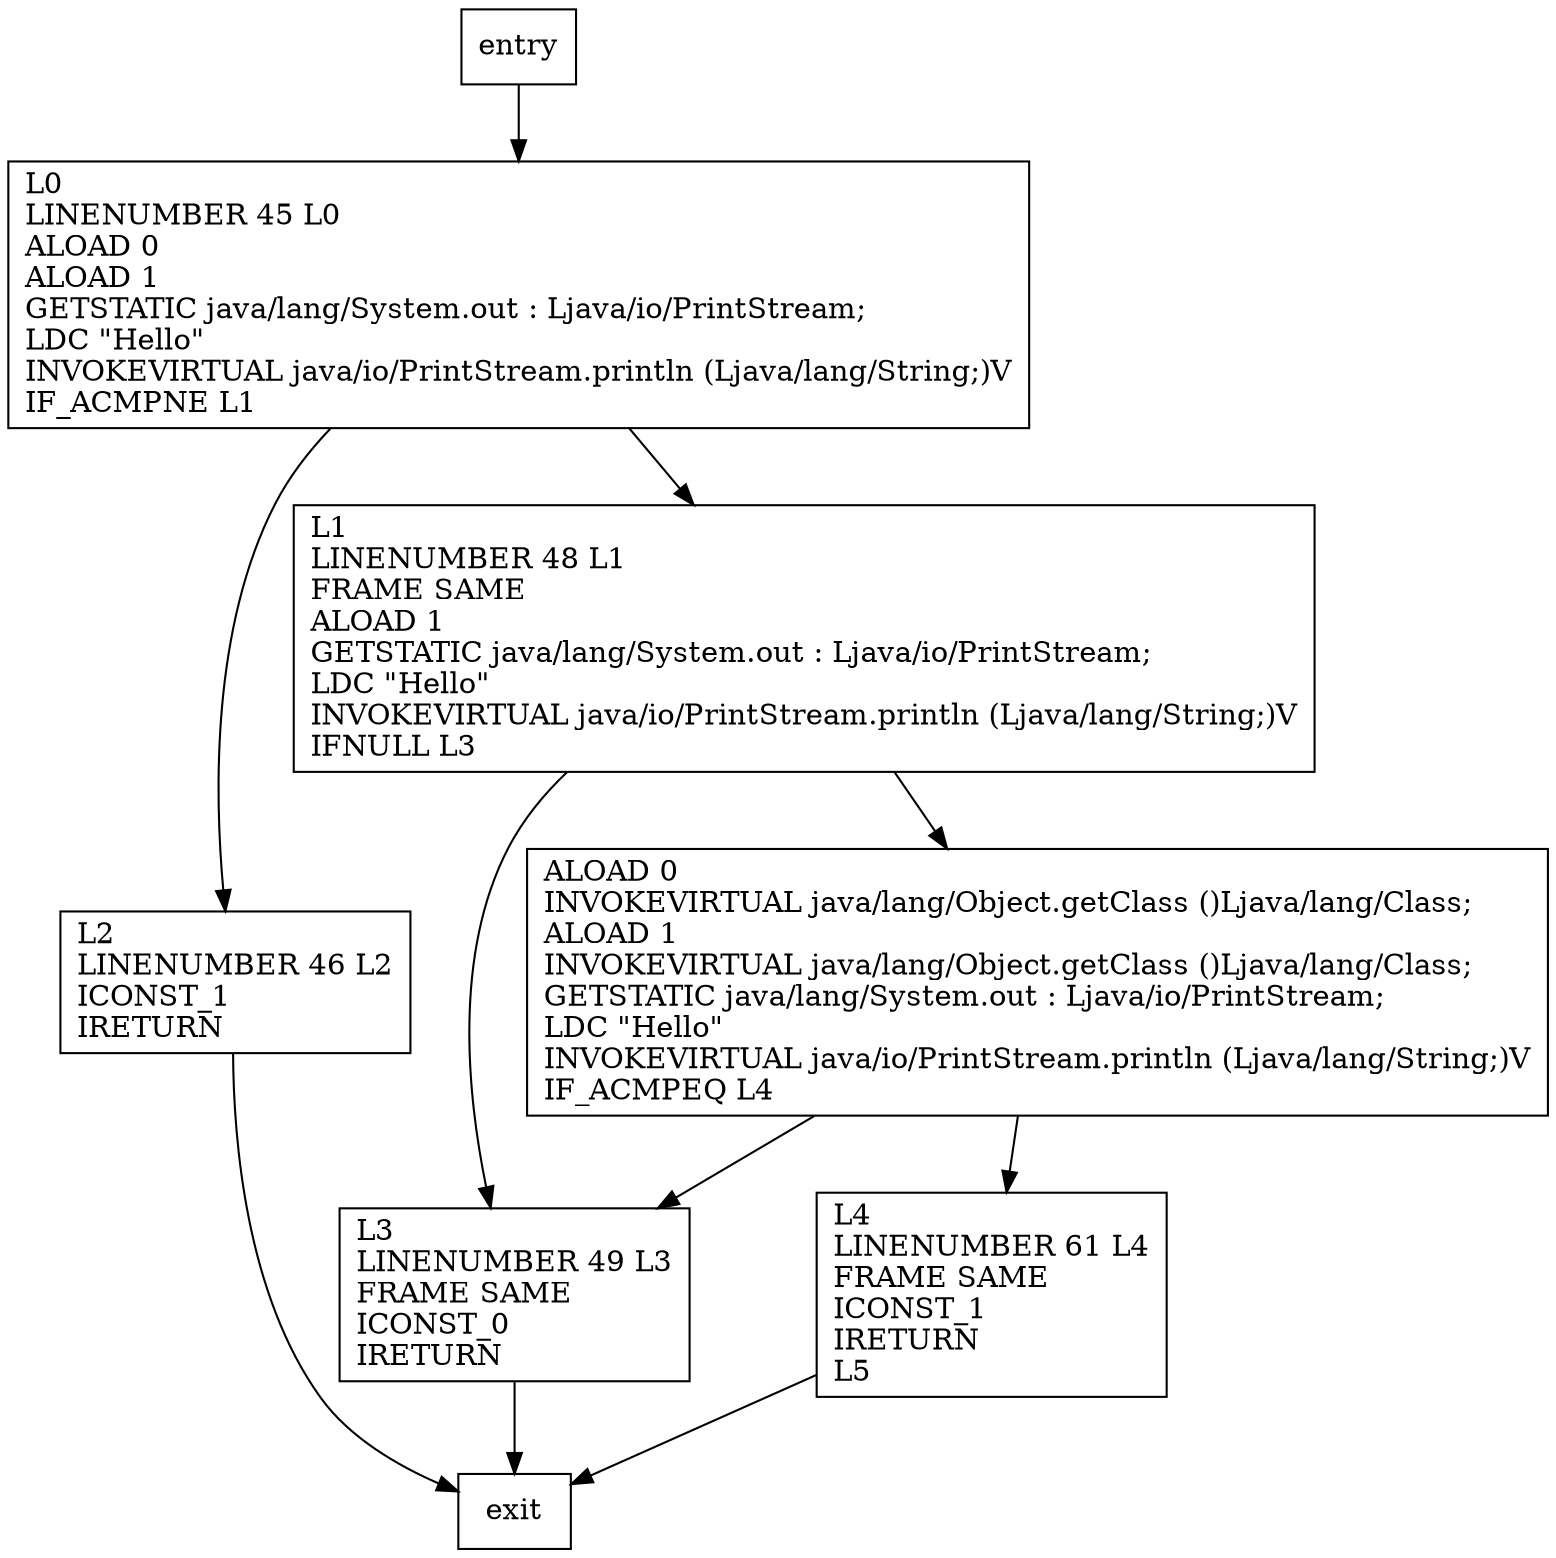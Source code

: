 digraph equals {
node [shape=record];
2135449562 [label="L4\lLINENUMBER 61 L4\lFRAME SAME\lICONST_1\lIRETURN\lL5\l"];
1250142026 [label="L2\lLINENUMBER 46 L2\lICONST_1\lIRETURN\l"];
1261031890 [label="L3\lLINENUMBER 49 L3\lFRAME SAME\lICONST_0\lIRETURN\l"];
20224131 [label="ALOAD 0\lINVOKEVIRTUAL java/lang/Object.getClass ()Ljava/lang/Class;\lALOAD 1\lINVOKEVIRTUAL java/lang/Object.getClass ()Ljava/lang/Class;\lGETSTATIC java/lang/System.out : Ljava/io/PrintStream;\lLDC \"Hello\"\lINVOKEVIRTUAL java/io/PrintStream.println (Ljava/lang/String;)V\lIF_ACMPEQ L4\l"];
352598575 [label="L1\lLINENUMBER 48 L1\lFRAME SAME\lALOAD 1\lGETSTATIC java/lang/System.out : Ljava/io/PrintStream;\lLDC \"Hello\"\lINVOKEVIRTUAL java/io/PrintStream.println (Ljava/lang/String;)V\lIFNULL L3\l"];
1281414889 [label="L0\lLINENUMBER 45 L0\lALOAD 0\lALOAD 1\lGETSTATIC java/lang/System.out : Ljava/io/PrintStream;\lLDC \"Hello\"\lINVOKEVIRTUAL java/io/PrintStream.println (Ljava/lang/String;)V\lIF_ACMPNE L1\l"];
entry;
exit;
entry -> 1281414889;
2135449562 -> exit;
1250142026 -> exit;
1261031890 -> exit;
20224131 -> 2135449562;
20224131 -> 1261031890;
352598575 -> 1261031890;
352598575 -> 20224131;
1281414889 -> 1250142026;
1281414889 -> 352598575;
}
